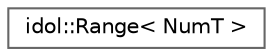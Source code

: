 digraph "Graphical Class Hierarchy"
{
 // LATEX_PDF_SIZE
  bgcolor="transparent";
  edge [fontname=Helvetica,fontsize=10,labelfontname=Helvetica,labelfontsize=10];
  node [fontname=Helvetica,fontsize=10,shape=box,height=0.2,width=0.4];
  rankdir="LR";
  Node0 [id="Node000000",label="idol::Range\< NumT \>",height=0.2,width=0.4,color="grey40", fillcolor="white", style="filled",URL="$classidol_1_1Range.html",tooltip=" "];
}
